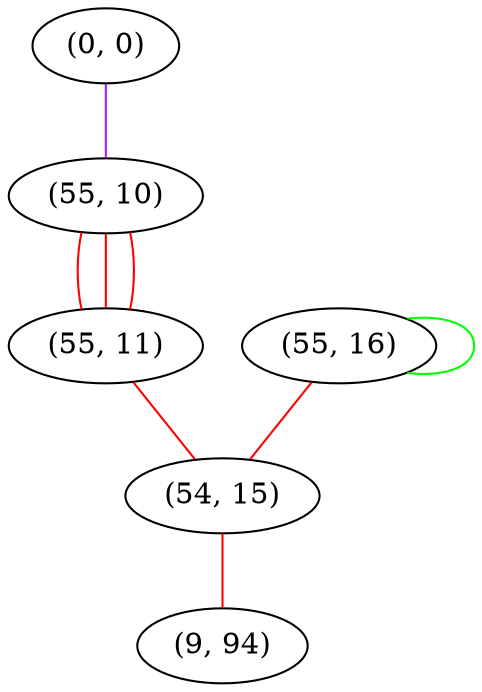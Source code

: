 graph "" {
"(0, 0)";
"(55, 16)";
"(55, 10)";
"(55, 11)";
"(54, 15)";
"(9, 94)";
"(0, 0)" -- "(55, 10)"  [color=purple, key=0, weight=4];
"(55, 16)" -- "(55, 16)"  [color=green, key=0, weight=2];
"(55, 16)" -- "(54, 15)"  [color=red, key=0, weight=1];
"(55, 10)" -- "(55, 11)"  [color=red, key=0, weight=1];
"(55, 10)" -- "(55, 11)"  [color=red, key=1, weight=1];
"(55, 10)" -- "(55, 11)"  [color=red, key=2, weight=1];
"(55, 11)" -- "(54, 15)"  [color=red, key=0, weight=1];
"(54, 15)" -- "(9, 94)"  [color=red, key=0, weight=1];
}

